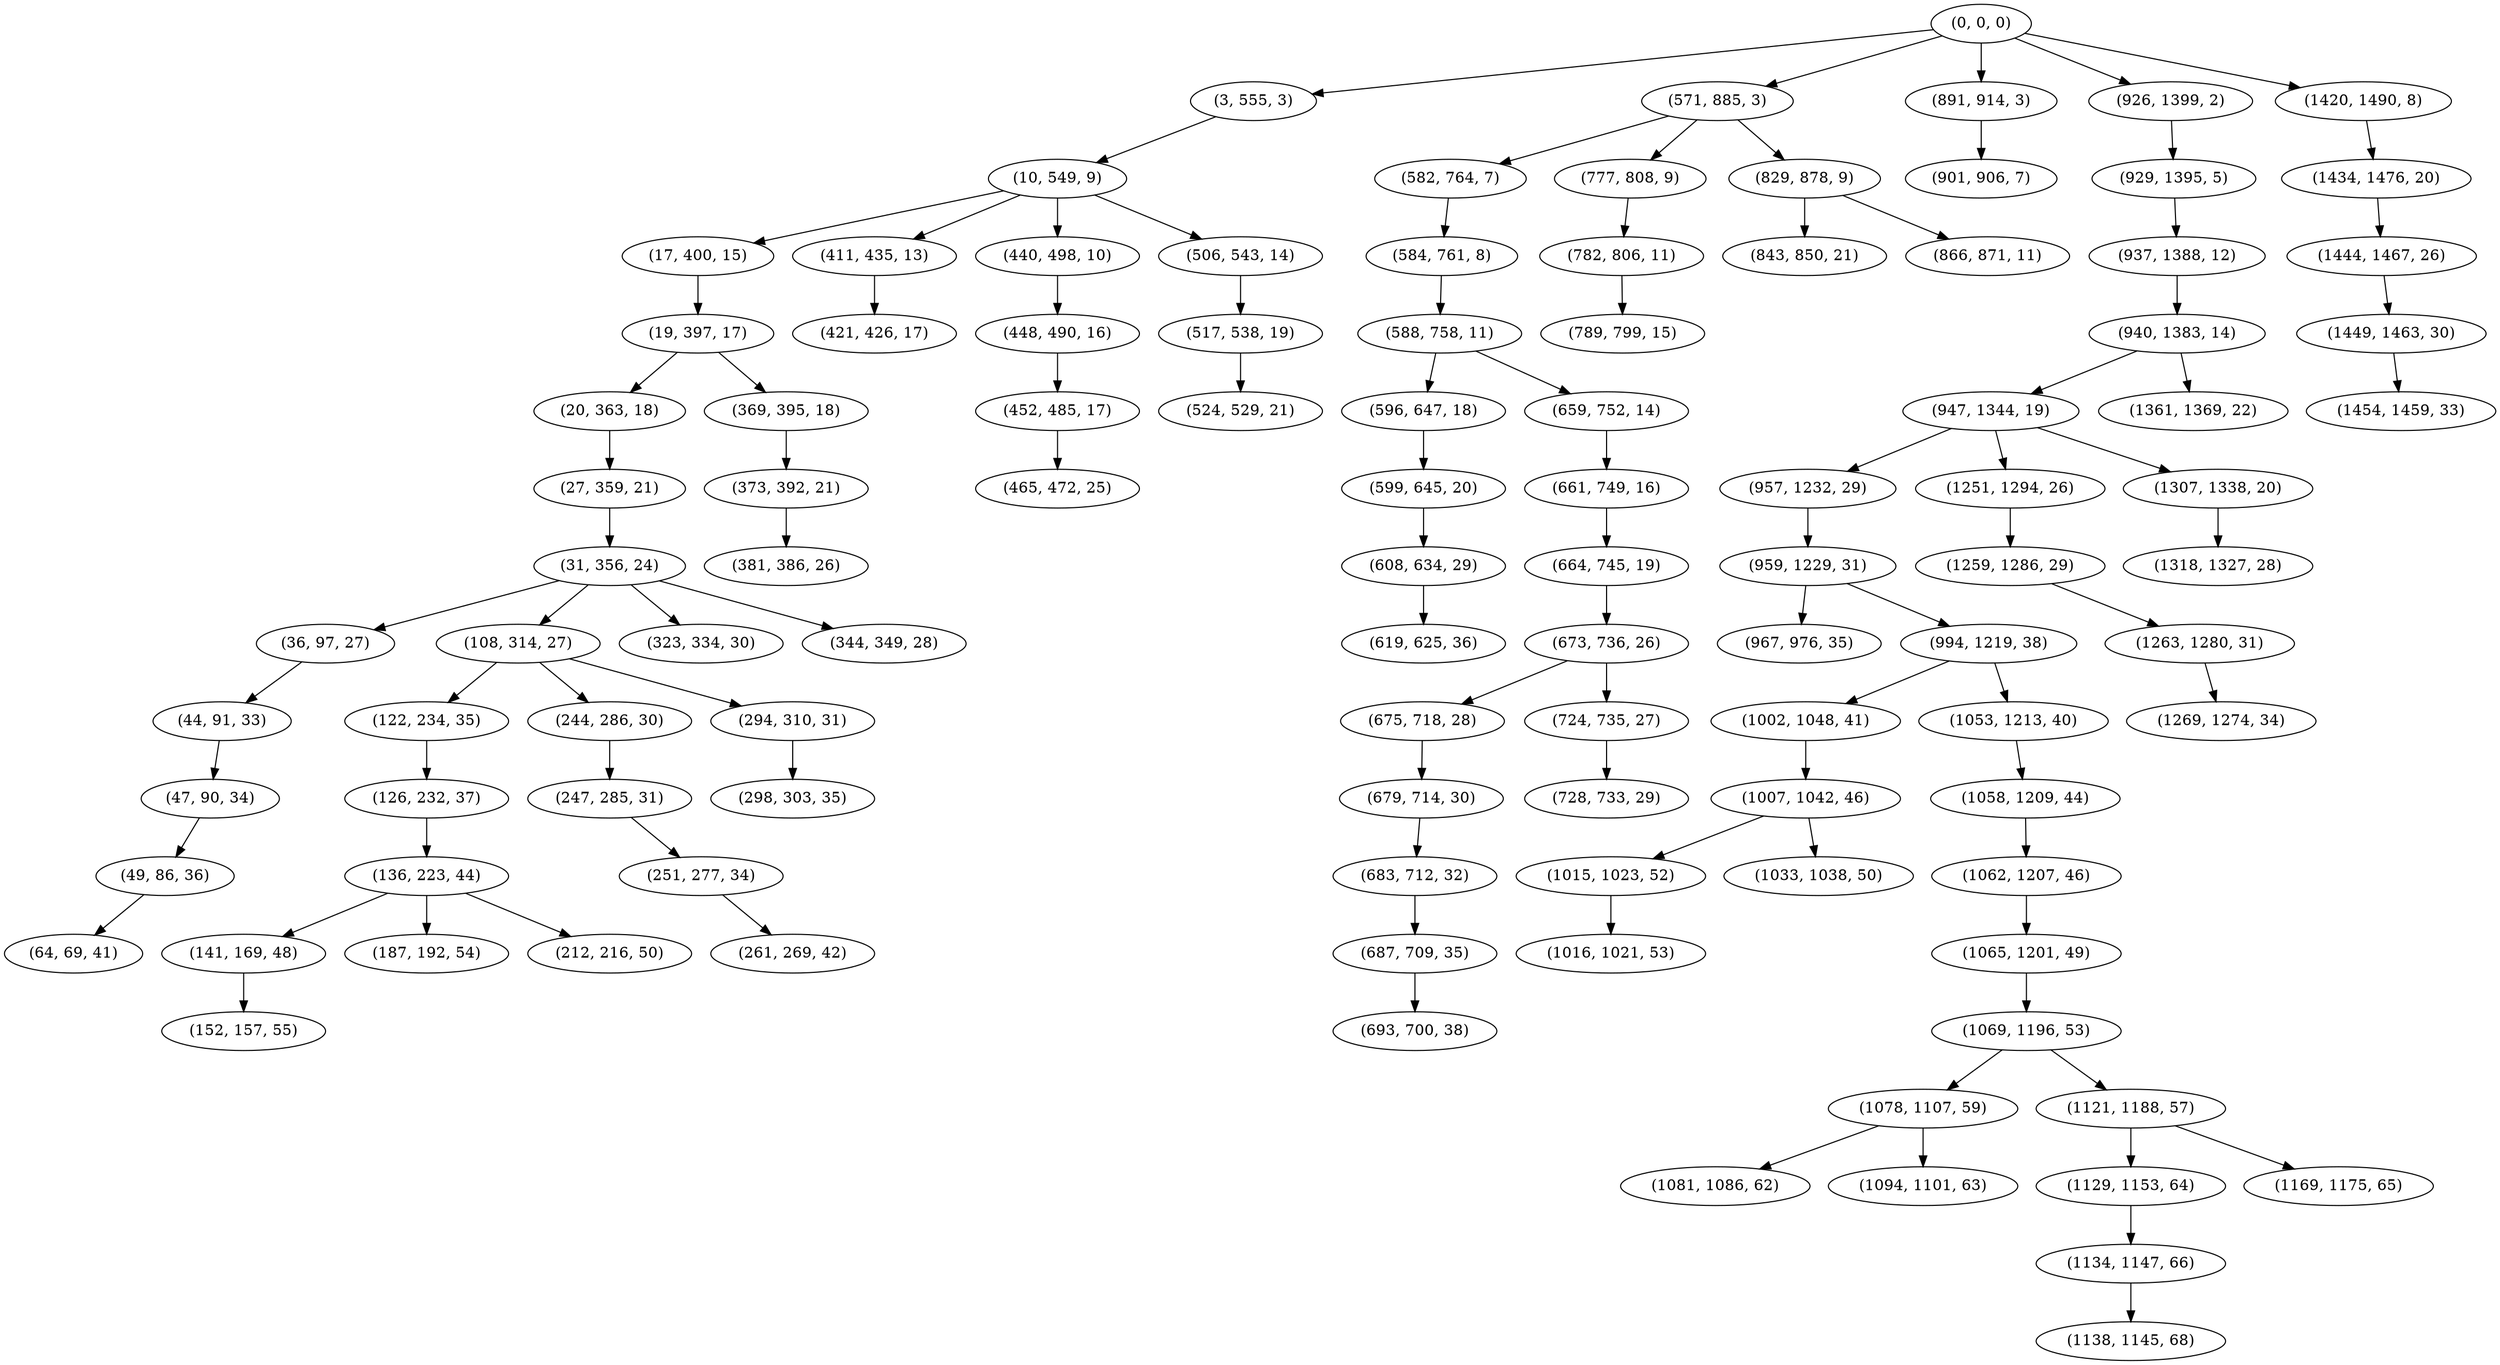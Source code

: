digraph tree {
    "(0, 0, 0)";
    "(3, 555, 3)";
    "(10, 549, 9)";
    "(17, 400, 15)";
    "(19, 397, 17)";
    "(20, 363, 18)";
    "(27, 359, 21)";
    "(31, 356, 24)";
    "(36, 97, 27)";
    "(44, 91, 33)";
    "(47, 90, 34)";
    "(49, 86, 36)";
    "(64, 69, 41)";
    "(108, 314, 27)";
    "(122, 234, 35)";
    "(126, 232, 37)";
    "(136, 223, 44)";
    "(141, 169, 48)";
    "(152, 157, 55)";
    "(187, 192, 54)";
    "(212, 216, 50)";
    "(244, 286, 30)";
    "(247, 285, 31)";
    "(251, 277, 34)";
    "(261, 269, 42)";
    "(294, 310, 31)";
    "(298, 303, 35)";
    "(323, 334, 30)";
    "(344, 349, 28)";
    "(369, 395, 18)";
    "(373, 392, 21)";
    "(381, 386, 26)";
    "(411, 435, 13)";
    "(421, 426, 17)";
    "(440, 498, 10)";
    "(448, 490, 16)";
    "(452, 485, 17)";
    "(465, 472, 25)";
    "(506, 543, 14)";
    "(517, 538, 19)";
    "(524, 529, 21)";
    "(571, 885, 3)";
    "(582, 764, 7)";
    "(584, 761, 8)";
    "(588, 758, 11)";
    "(596, 647, 18)";
    "(599, 645, 20)";
    "(608, 634, 29)";
    "(619, 625, 36)";
    "(659, 752, 14)";
    "(661, 749, 16)";
    "(664, 745, 19)";
    "(673, 736, 26)";
    "(675, 718, 28)";
    "(679, 714, 30)";
    "(683, 712, 32)";
    "(687, 709, 35)";
    "(693, 700, 38)";
    "(724, 735, 27)";
    "(728, 733, 29)";
    "(777, 808, 9)";
    "(782, 806, 11)";
    "(789, 799, 15)";
    "(829, 878, 9)";
    "(843, 850, 21)";
    "(866, 871, 11)";
    "(891, 914, 3)";
    "(901, 906, 7)";
    "(926, 1399, 2)";
    "(929, 1395, 5)";
    "(937, 1388, 12)";
    "(940, 1383, 14)";
    "(947, 1344, 19)";
    "(957, 1232, 29)";
    "(959, 1229, 31)";
    "(967, 976, 35)";
    "(994, 1219, 38)";
    "(1002, 1048, 41)";
    "(1007, 1042, 46)";
    "(1015, 1023, 52)";
    "(1016, 1021, 53)";
    "(1033, 1038, 50)";
    "(1053, 1213, 40)";
    "(1058, 1209, 44)";
    "(1062, 1207, 46)";
    "(1065, 1201, 49)";
    "(1069, 1196, 53)";
    "(1078, 1107, 59)";
    "(1081, 1086, 62)";
    "(1094, 1101, 63)";
    "(1121, 1188, 57)";
    "(1129, 1153, 64)";
    "(1134, 1147, 66)";
    "(1138, 1145, 68)";
    "(1169, 1175, 65)";
    "(1251, 1294, 26)";
    "(1259, 1286, 29)";
    "(1263, 1280, 31)";
    "(1269, 1274, 34)";
    "(1307, 1338, 20)";
    "(1318, 1327, 28)";
    "(1361, 1369, 22)";
    "(1420, 1490, 8)";
    "(1434, 1476, 20)";
    "(1444, 1467, 26)";
    "(1449, 1463, 30)";
    "(1454, 1459, 33)";
    "(0, 0, 0)" -> "(3, 555, 3)";
    "(0, 0, 0)" -> "(571, 885, 3)";
    "(0, 0, 0)" -> "(891, 914, 3)";
    "(0, 0, 0)" -> "(926, 1399, 2)";
    "(0, 0, 0)" -> "(1420, 1490, 8)";
    "(3, 555, 3)" -> "(10, 549, 9)";
    "(10, 549, 9)" -> "(17, 400, 15)";
    "(10, 549, 9)" -> "(411, 435, 13)";
    "(10, 549, 9)" -> "(440, 498, 10)";
    "(10, 549, 9)" -> "(506, 543, 14)";
    "(17, 400, 15)" -> "(19, 397, 17)";
    "(19, 397, 17)" -> "(20, 363, 18)";
    "(19, 397, 17)" -> "(369, 395, 18)";
    "(20, 363, 18)" -> "(27, 359, 21)";
    "(27, 359, 21)" -> "(31, 356, 24)";
    "(31, 356, 24)" -> "(36, 97, 27)";
    "(31, 356, 24)" -> "(108, 314, 27)";
    "(31, 356, 24)" -> "(323, 334, 30)";
    "(31, 356, 24)" -> "(344, 349, 28)";
    "(36, 97, 27)" -> "(44, 91, 33)";
    "(44, 91, 33)" -> "(47, 90, 34)";
    "(47, 90, 34)" -> "(49, 86, 36)";
    "(49, 86, 36)" -> "(64, 69, 41)";
    "(108, 314, 27)" -> "(122, 234, 35)";
    "(108, 314, 27)" -> "(244, 286, 30)";
    "(108, 314, 27)" -> "(294, 310, 31)";
    "(122, 234, 35)" -> "(126, 232, 37)";
    "(126, 232, 37)" -> "(136, 223, 44)";
    "(136, 223, 44)" -> "(141, 169, 48)";
    "(136, 223, 44)" -> "(187, 192, 54)";
    "(136, 223, 44)" -> "(212, 216, 50)";
    "(141, 169, 48)" -> "(152, 157, 55)";
    "(244, 286, 30)" -> "(247, 285, 31)";
    "(247, 285, 31)" -> "(251, 277, 34)";
    "(251, 277, 34)" -> "(261, 269, 42)";
    "(294, 310, 31)" -> "(298, 303, 35)";
    "(369, 395, 18)" -> "(373, 392, 21)";
    "(373, 392, 21)" -> "(381, 386, 26)";
    "(411, 435, 13)" -> "(421, 426, 17)";
    "(440, 498, 10)" -> "(448, 490, 16)";
    "(448, 490, 16)" -> "(452, 485, 17)";
    "(452, 485, 17)" -> "(465, 472, 25)";
    "(506, 543, 14)" -> "(517, 538, 19)";
    "(517, 538, 19)" -> "(524, 529, 21)";
    "(571, 885, 3)" -> "(582, 764, 7)";
    "(571, 885, 3)" -> "(777, 808, 9)";
    "(571, 885, 3)" -> "(829, 878, 9)";
    "(582, 764, 7)" -> "(584, 761, 8)";
    "(584, 761, 8)" -> "(588, 758, 11)";
    "(588, 758, 11)" -> "(596, 647, 18)";
    "(588, 758, 11)" -> "(659, 752, 14)";
    "(596, 647, 18)" -> "(599, 645, 20)";
    "(599, 645, 20)" -> "(608, 634, 29)";
    "(608, 634, 29)" -> "(619, 625, 36)";
    "(659, 752, 14)" -> "(661, 749, 16)";
    "(661, 749, 16)" -> "(664, 745, 19)";
    "(664, 745, 19)" -> "(673, 736, 26)";
    "(673, 736, 26)" -> "(675, 718, 28)";
    "(673, 736, 26)" -> "(724, 735, 27)";
    "(675, 718, 28)" -> "(679, 714, 30)";
    "(679, 714, 30)" -> "(683, 712, 32)";
    "(683, 712, 32)" -> "(687, 709, 35)";
    "(687, 709, 35)" -> "(693, 700, 38)";
    "(724, 735, 27)" -> "(728, 733, 29)";
    "(777, 808, 9)" -> "(782, 806, 11)";
    "(782, 806, 11)" -> "(789, 799, 15)";
    "(829, 878, 9)" -> "(843, 850, 21)";
    "(829, 878, 9)" -> "(866, 871, 11)";
    "(891, 914, 3)" -> "(901, 906, 7)";
    "(926, 1399, 2)" -> "(929, 1395, 5)";
    "(929, 1395, 5)" -> "(937, 1388, 12)";
    "(937, 1388, 12)" -> "(940, 1383, 14)";
    "(940, 1383, 14)" -> "(947, 1344, 19)";
    "(940, 1383, 14)" -> "(1361, 1369, 22)";
    "(947, 1344, 19)" -> "(957, 1232, 29)";
    "(947, 1344, 19)" -> "(1251, 1294, 26)";
    "(947, 1344, 19)" -> "(1307, 1338, 20)";
    "(957, 1232, 29)" -> "(959, 1229, 31)";
    "(959, 1229, 31)" -> "(967, 976, 35)";
    "(959, 1229, 31)" -> "(994, 1219, 38)";
    "(994, 1219, 38)" -> "(1002, 1048, 41)";
    "(994, 1219, 38)" -> "(1053, 1213, 40)";
    "(1002, 1048, 41)" -> "(1007, 1042, 46)";
    "(1007, 1042, 46)" -> "(1015, 1023, 52)";
    "(1007, 1042, 46)" -> "(1033, 1038, 50)";
    "(1015, 1023, 52)" -> "(1016, 1021, 53)";
    "(1053, 1213, 40)" -> "(1058, 1209, 44)";
    "(1058, 1209, 44)" -> "(1062, 1207, 46)";
    "(1062, 1207, 46)" -> "(1065, 1201, 49)";
    "(1065, 1201, 49)" -> "(1069, 1196, 53)";
    "(1069, 1196, 53)" -> "(1078, 1107, 59)";
    "(1069, 1196, 53)" -> "(1121, 1188, 57)";
    "(1078, 1107, 59)" -> "(1081, 1086, 62)";
    "(1078, 1107, 59)" -> "(1094, 1101, 63)";
    "(1121, 1188, 57)" -> "(1129, 1153, 64)";
    "(1121, 1188, 57)" -> "(1169, 1175, 65)";
    "(1129, 1153, 64)" -> "(1134, 1147, 66)";
    "(1134, 1147, 66)" -> "(1138, 1145, 68)";
    "(1251, 1294, 26)" -> "(1259, 1286, 29)";
    "(1259, 1286, 29)" -> "(1263, 1280, 31)";
    "(1263, 1280, 31)" -> "(1269, 1274, 34)";
    "(1307, 1338, 20)" -> "(1318, 1327, 28)";
    "(1420, 1490, 8)" -> "(1434, 1476, 20)";
    "(1434, 1476, 20)" -> "(1444, 1467, 26)";
    "(1444, 1467, 26)" -> "(1449, 1463, 30)";
    "(1449, 1463, 30)" -> "(1454, 1459, 33)";
}
